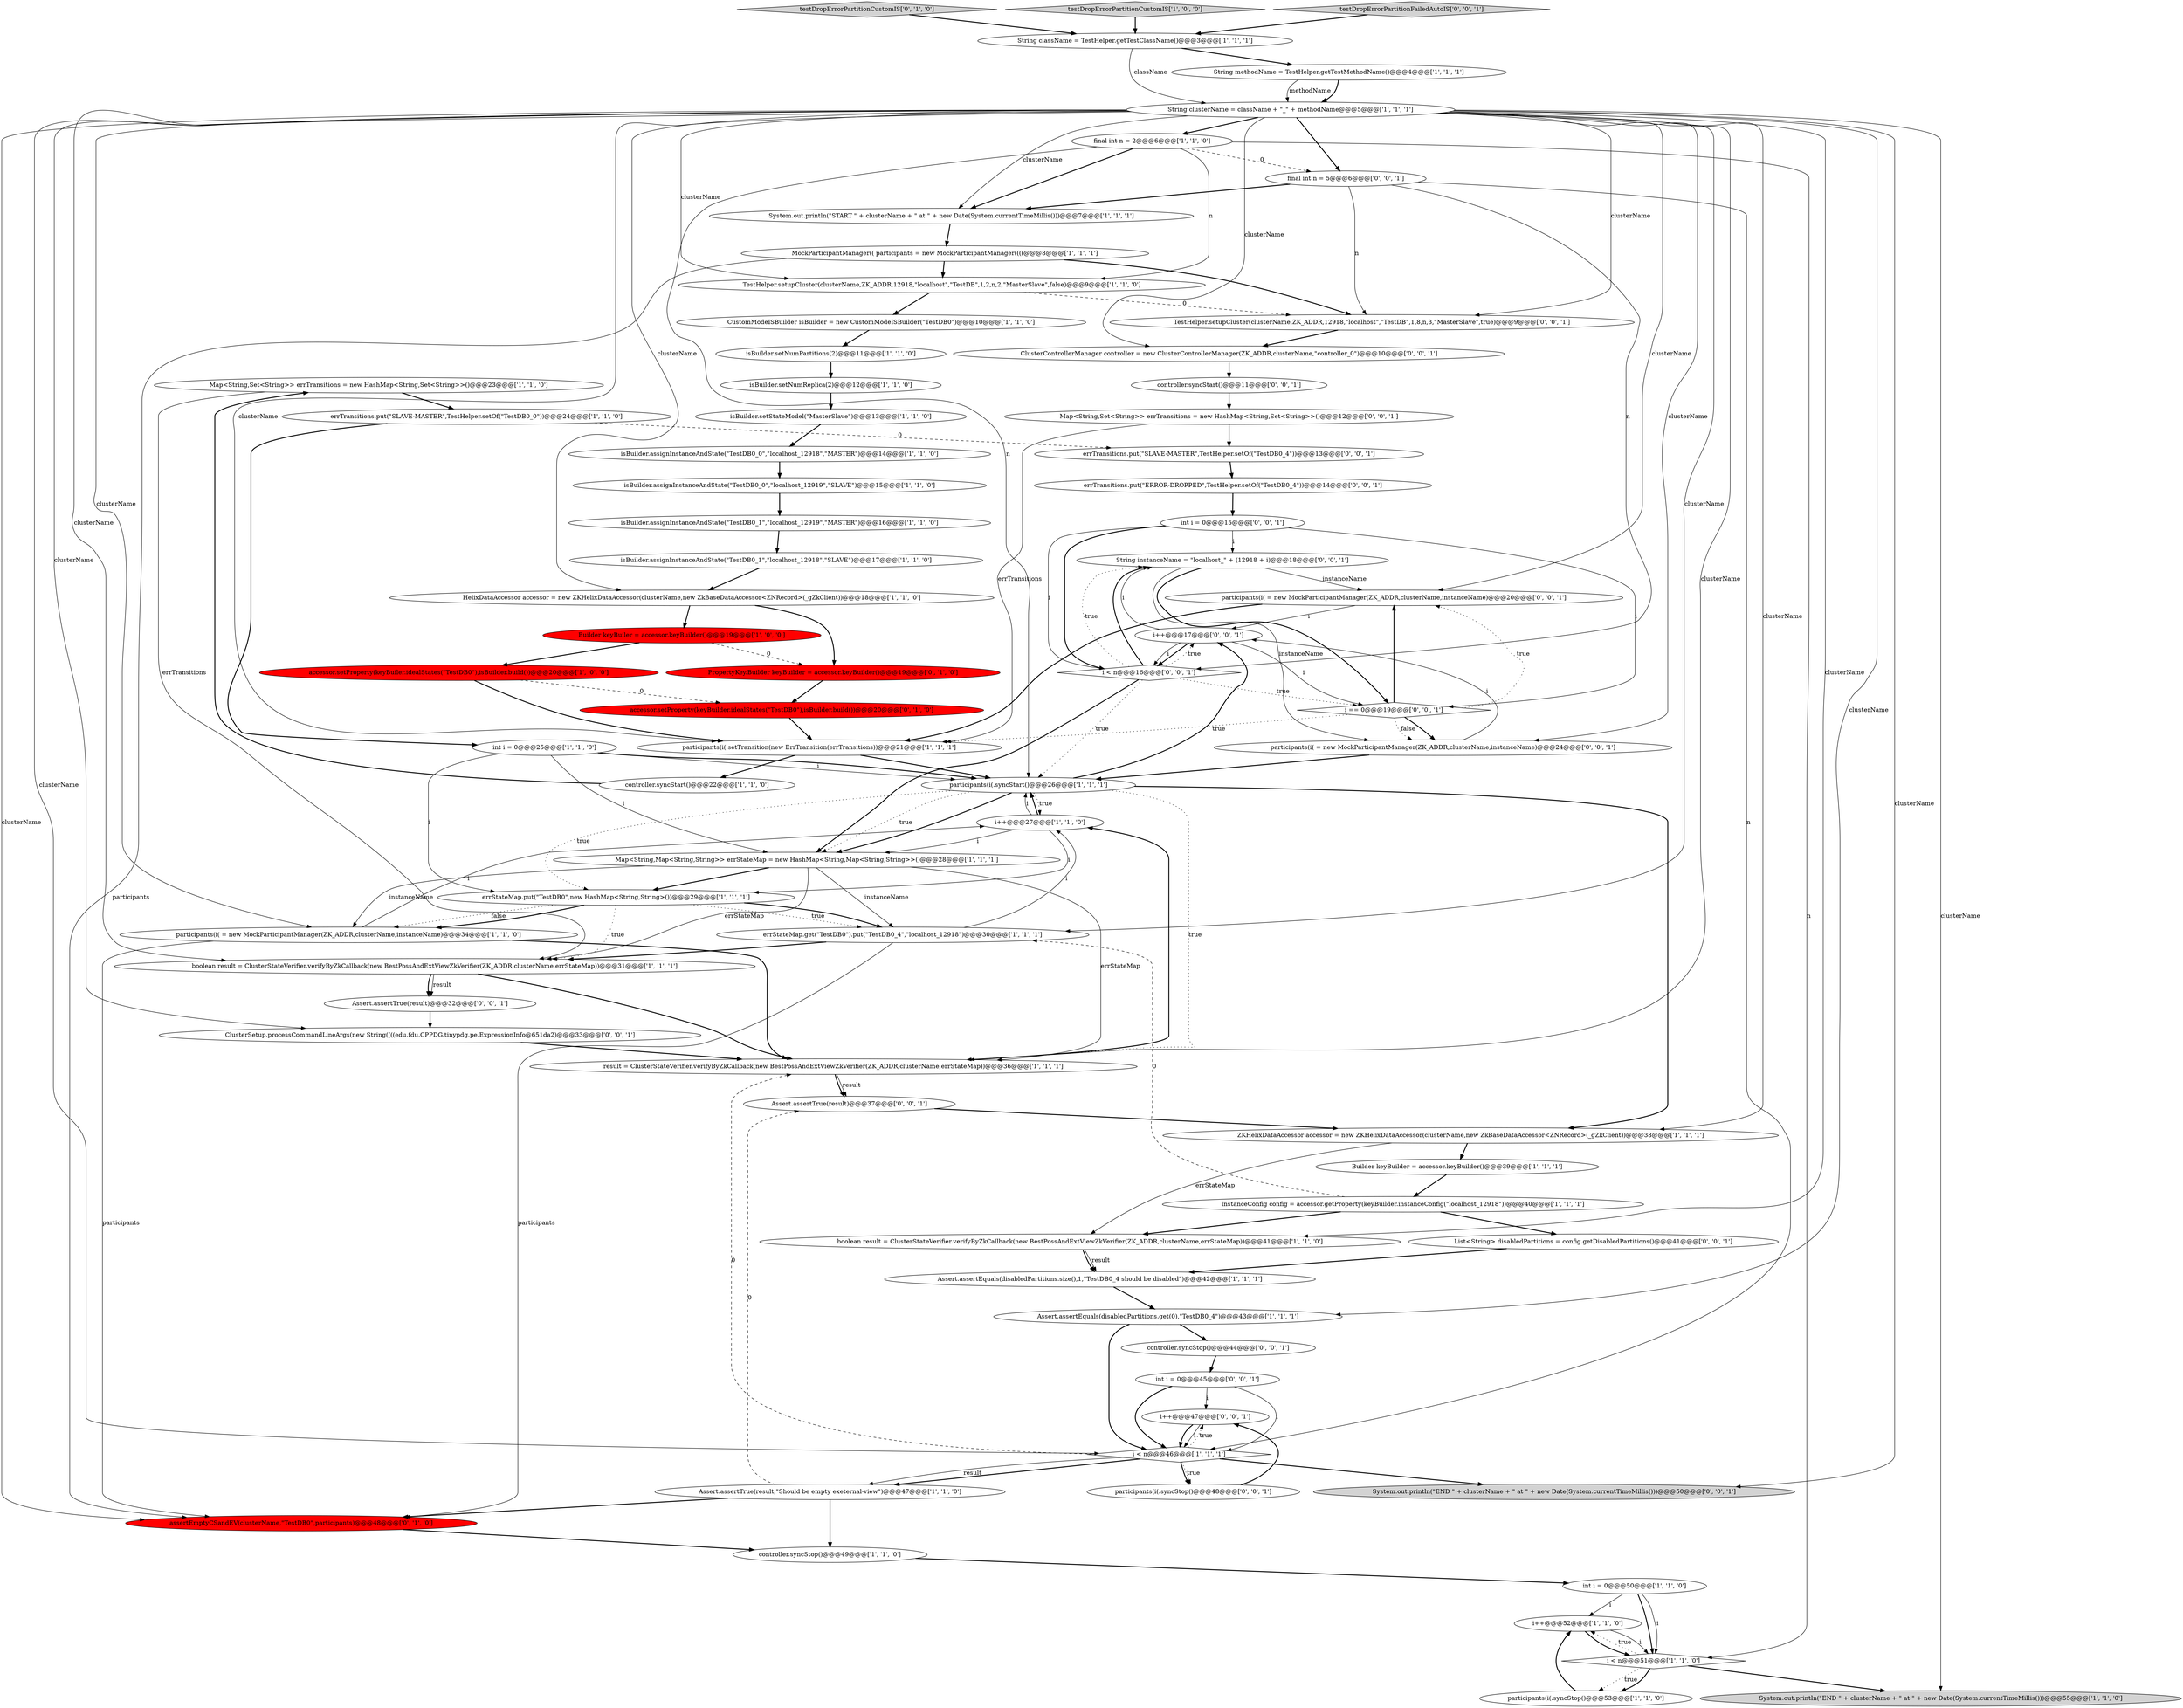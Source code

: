 digraph {
33 [style = filled, label = "Map<String,Set<String>> errTransitions = new HashMap<String,Set<String>>()@@@23@@@['1', '1', '0']", fillcolor = white, shape = ellipse image = "AAA0AAABBB1BBB"];
12 [style = filled, label = "i++@@@27@@@['1', '1', '0']", fillcolor = white, shape = ellipse image = "AAA0AAABBB1BBB"];
5 [style = filled, label = "boolean result = ClusterStateVerifier.verifyByZkCallback(new BestPossAndExtViewZkVerifier(ZK_ADDR,clusterName,errStateMap))@@@41@@@['1', '1', '0']", fillcolor = white, shape = ellipse image = "AAA0AAABBB1BBB"];
10 [style = filled, label = "errTransitions.put(\"SLAVE-MASTER\",TestHelper.setOf(\"TestDB0_0\"))@@@24@@@['1', '1', '0']", fillcolor = white, shape = ellipse image = "AAA0AAABBB1BBB"];
49 [style = filled, label = "testDropErrorPartitionCustomIS['0', '1', '0']", fillcolor = lightgray, shape = diamond image = "AAA0AAABBB2BBB"];
50 [style = filled, label = "ClusterSetup.processCommandLineArgs(new String((((edu.fdu.CPPDG.tinypdg.pe.ExpressionInfo@651da2)@@@33@@@['0', '0', '1']", fillcolor = white, shape = ellipse image = "AAA0AAABBB3BBB"];
39 [style = filled, label = "i++@@@52@@@['1', '1', '0']", fillcolor = white, shape = ellipse image = "AAA0AAABBB1BBB"];
66 [style = filled, label = "errTransitions.put(\"SLAVE-MASTER\",TestHelper.setOf(\"TestDB0_4\"))@@@13@@@['0', '0', '1']", fillcolor = white, shape = ellipse image = "AAA0AAABBB3BBB"];
8 [style = filled, label = "Assert.assertEquals(disabledPartitions.size(),1,\"TestDB0_4 should be disabled\")@@@42@@@['1', '1', '1']", fillcolor = white, shape = ellipse image = "AAA0AAABBB1BBB"];
13 [style = filled, label = "controller.syncStart()@@@22@@@['1', '1', '0']", fillcolor = white, shape = ellipse image = "AAA0AAABBB1BBB"];
28 [style = filled, label = "isBuilder.assignInstanceAndState(\"TestDB0_0\",\"localhost_12918\",\"MASTER\")@@@14@@@['1', '1', '0']", fillcolor = white, shape = ellipse image = "AAA0AAABBB1BBB"];
31 [style = filled, label = "TestHelper.setupCluster(clusterName,ZK_ADDR,12918,\"localhost\",\"TestDB\",1,2,n,2,\"MasterSlave\",false)@@@9@@@['1', '1', '0']", fillcolor = white, shape = ellipse image = "AAA0AAABBB1BBB"];
64 [style = filled, label = "controller.syncStop()@@@44@@@['0', '0', '1']", fillcolor = white, shape = ellipse image = "AAA0AAABBB3BBB"];
6 [style = filled, label = "MockParticipantManager(( participants = new MockParticipantManager((((@@@8@@@['1', '1', '1']", fillcolor = white, shape = ellipse image = "AAA0AAABBB1BBB"];
15 [style = filled, label = "isBuilder.assignInstanceAndState(\"TestDB0_1\",\"localhost_12919\",\"MASTER\")@@@16@@@['1', '1', '0']", fillcolor = white, shape = ellipse image = "AAA0AAABBB1BBB"];
22 [style = filled, label = "isBuilder.setNumPartitions(2)@@@11@@@['1', '1', '0']", fillcolor = white, shape = ellipse image = "AAA0AAABBB1BBB"];
16 [style = filled, label = "errStateMap.put(\"TestDB0\",new HashMap<String,String>())@@@29@@@['1', '1', '1']", fillcolor = white, shape = ellipse image = "AAA0AAABBB1BBB"];
27 [style = filled, label = "System.out.println(\"END \" + clusterName + \" at \" + new Date(System.currentTimeMillis()))@@@55@@@['1', '1', '0']", fillcolor = lightgray, shape = ellipse image = "AAA0AAABBB1BBB"];
35 [style = filled, label = "errStateMap.get(\"TestDB0\").put(\"TestDB0_4\",\"localhost_12918\")@@@30@@@['1', '1', '1']", fillcolor = white, shape = ellipse image = "AAA0AAABBB1BBB"];
42 [style = filled, label = "participants(i(.syncStop()@@@53@@@['1', '1', '0']", fillcolor = white, shape = ellipse image = "AAA0AAABBB1BBB"];
53 [style = filled, label = "final int n = 5@@@6@@@['0', '0', '1']", fillcolor = white, shape = ellipse image = "AAA0AAABBB3BBB"];
59 [style = filled, label = "i++@@@47@@@['0', '0', '1']", fillcolor = white, shape = ellipse image = "AAA0AAABBB3BBB"];
38 [style = filled, label = "HelixDataAccessor accessor = new ZKHelixDataAccessor(clusterName,new ZkBaseDataAccessor<ZNRecord>(_gZkClient))@@@18@@@['1', '1', '0']", fillcolor = white, shape = ellipse image = "AAA0AAABBB1BBB"];
3 [style = filled, label = "System.out.println(\"START \" + clusterName + \" at \" + new Date(System.currentTimeMillis()))@@@7@@@['1', '1', '1']", fillcolor = white, shape = ellipse image = "AAA0AAABBB1BBB"];
62 [style = filled, label = "String instanceName = \"localhost_\" + (12918 + i)@@@18@@@['0', '0', '1']", fillcolor = white, shape = ellipse image = "AAA0AAABBB3BBB"];
29 [style = filled, label = "isBuilder.setNumReplica(2)@@@12@@@['1', '1', '0']", fillcolor = white, shape = ellipse image = "AAA0AAABBB1BBB"];
37 [style = filled, label = "i < n@@@46@@@['1', '1', '1']", fillcolor = white, shape = diamond image = "AAA0AAABBB1BBB"];
25 [style = filled, label = "testDropErrorPartitionCustomIS['1', '0', '0']", fillcolor = lightgray, shape = diamond image = "AAA0AAABBB1BBB"];
34 [style = filled, label = "final int n = 2@@@6@@@['1', '1', '0']", fillcolor = white, shape = ellipse image = "AAA0AAABBB1BBB"];
18 [style = filled, label = "int i = 0@@@25@@@['1', '1', '0']", fillcolor = white, shape = ellipse image = "AAA0AAABBB1BBB"];
11 [style = filled, label = "String className = TestHelper.getTestClassName()@@@3@@@['1', '1', '1']", fillcolor = white, shape = ellipse image = "AAA0AAABBB1BBB"];
4 [style = filled, label = "isBuilder.assignInstanceAndState(\"TestDB0_1\",\"localhost_12918\",\"SLAVE\")@@@17@@@['1', '1', '0']", fillcolor = white, shape = ellipse image = "AAA0AAABBB1BBB"];
20 [style = filled, label = "participants(i( = new MockParticipantManager(ZK_ADDR,clusterName,instanceName)@@@34@@@['1', '1', '0']", fillcolor = white, shape = ellipse image = "AAA0AAABBB1BBB"];
40 [style = filled, label = "accessor.setProperty(keyBuiler.idealStates(\"TestDB0\"),isBuilder.build())@@@20@@@['1', '0', '0']", fillcolor = red, shape = ellipse image = "AAA1AAABBB1BBB"];
41 [style = filled, label = "Builder keyBuiler = accessor.keyBuilder()@@@19@@@['1', '0', '0']", fillcolor = red, shape = ellipse image = "AAA1AAABBB1BBB"];
68 [style = filled, label = "System.out.println(\"END \" + clusterName + \" at \" + new Date(System.currentTimeMillis()))@@@50@@@['0', '0', '1']", fillcolor = lightgray, shape = ellipse image = "AAA0AAABBB3BBB"];
65 [style = filled, label = "int i = 0@@@15@@@['0', '0', '1']", fillcolor = white, shape = ellipse image = "AAA0AAABBB3BBB"];
60 [style = filled, label = "Assert.assertTrue(result)@@@37@@@['0', '0', '1']", fillcolor = white, shape = ellipse image = "AAA0AAABBB3BBB"];
69 [style = filled, label = "testDropErrorPartitionFailedAutoIS['0', '0', '1']", fillcolor = lightgray, shape = diamond image = "AAA0AAABBB3BBB"];
21 [style = filled, label = "ZKHelixDataAccessor accessor = new ZKHelixDataAccessor(clusterName,new ZkBaseDataAccessor<ZNRecord>(_gZkClient))@@@38@@@['1', '1', '1']", fillcolor = white, shape = ellipse image = "AAA0AAABBB1BBB"];
70 [style = filled, label = "participants(i( = new MockParticipantManager(ZK_ADDR,clusterName,instanceName)@@@20@@@['0', '0', '1']", fillcolor = white, shape = ellipse image = "AAA0AAABBB3BBB"];
47 [style = filled, label = "accessor.setProperty(keyBuilder.idealStates(\"TestDB0\"),isBuilder.build())@@@20@@@['0', '1', '0']", fillcolor = red, shape = ellipse image = "AAA1AAABBB2BBB"];
73 [style = filled, label = "Assert.assertTrue(result)@@@32@@@['0', '0', '1']", fillcolor = white, shape = ellipse image = "AAA0AAABBB3BBB"];
58 [style = filled, label = "int i = 0@@@45@@@['0', '0', '1']", fillcolor = white, shape = ellipse image = "AAA0AAABBB3BBB"];
26 [style = filled, label = "result = ClusterStateVerifier.verifyByZkCallback(new BestPossAndExtViewZkVerifier(ZK_ADDR,clusterName,errStateMap))@@@36@@@['1', '1', '1']", fillcolor = white, shape = ellipse image = "AAA0AAABBB1BBB"];
2 [style = filled, label = "i < n@@@51@@@['1', '1', '0']", fillcolor = white, shape = diamond image = "AAA0AAABBB1BBB"];
56 [style = filled, label = "TestHelper.setupCluster(clusterName,ZK_ADDR,12918,\"localhost\",\"TestDB\",1,8,n,3,\"MasterSlave\",true)@@@9@@@['0', '0', '1']", fillcolor = white, shape = ellipse image = "AAA0AAABBB3BBB"];
72 [style = filled, label = "i == 0@@@19@@@['0', '0', '1']", fillcolor = white, shape = diamond image = "AAA0AAABBB3BBB"];
48 [style = filled, label = "assertEmptyCSandEV(clusterName,\"TestDB0\",participants)@@@48@@@['0', '1', '0']", fillcolor = red, shape = ellipse image = "AAA1AAABBB2BBB"];
57 [style = filled, label = "participants(i(.syncStop()@@@48@@@['0', '0', '1']", fillcolor = white, shape = ellipse image = "AAA0AAABBB3BBB"];
52 [style = filled, label = "i++@@@17@@@['0', '0', '1']", fillcolor = white, shape = ellipse image = "AAA0AAABBB3BBB"];
43 [style = filled, label = "Map<String,Map<String,String>> errStateMap = new HashMap<String,Map<String,String>>()@@@28@@@['1', '1', '1']", fillcolor = white, shape = ellipse image = "AAA0AAABBB1BBB"];
63 [style = filled, label = "Map<String,Set<String>> errTransitions = new HashMap<String,Set<String>>()@@@12@@@['0', '0', '1']", fillcolor = white, shape = ellipse image = "AAA0AAABBB3BBB"];
24 [style = filled, label = "controller.syncStop()@@@49@@@['1', '1', '0']", fillcolor = white, shape = ellipse image = "AAA0AAABBB1BBB"];
32 [style = filled, label = "CustomModeISBuilder isBuilder = new CustomModeISBuilder(\"TestDB0\")@@@10@@@['1', '1', '0']", fillcolor = white, shape = ellipse image = "AAA0AAABBB1BBB"];
9 [style = filled, label = "Assert.assertTrue(result,\"Should be empty exeternal-view\")@@@47@@@['1', '1', '0']", fillcolor = white, shape = ellipse image = "AAA0AAABBB1BBB"];
19 [style = filled, label = "boolean result = ClusterStateVerifier.verifyByZkCallback(new BestPossAndExtViewZkVerifier(ZK_ADDR,clusterName,errStateMap))@@@31@@@['1', '1', '1']", fillcolor = white, shape = ellipse image = "AAA0AAABBB1BBB"];
67 [style = filled, label = "List<String> disabledPartitions = config.getDisabledPartitions()@@@41@@@['0', '0', '1']", fillcolor = white, shape = ellipse image = "AAA0AAABBB3BBB"];
45 [style = filled, label = "int i = 0@@@50@@@['1', '1', '0']", fillcolor = white, shape = ellipse image = "AAA0AAABBB1BBB"];
1 [style = filled, label = "Assert.assertEquals(disabledPartitions.get(0),\"TestDB0_4\")@@@43@@@['1', '1', '1']", fillcolor = white, shape = ellipse image = "AAA0AAABBB1BBB"];
0 [style = filled, label = "isBuilder.setStateModel(\"MasterSlave\")@@@13@@@['1', '1', '0']", fillcolor = white, shape = ellipse image = "AAA0AAABBB1BBB"];
17 [style = filled, label = "isBuilder.assignInstanceAndState(\"TestDB0_0\",\"localhost_12919\",\"SLAVE\")@@@15@@@['1', '1', '0']", fillcolor = white, shape = ellipse image = "AAA0AAABBB1BBB"];
46 [style = filled, label = "PropertyKey.Builder keyBuilder = accessor.keyBuilder()@@@19@@@['0', '1', '0']", fillcolor = red, shape = ellipse image = "AAA1AAABBB2BBB"];
54 [style = filled, label = "participants(i( = new MockParticipantManager(ZK_ADDR,clusterName,instanceName)@@@24@@@['0', '0', '1']", fillcolor = white, shape = ellipse image = "AAA0AAABBB3BBB"];
36 [style = filled, label = "String methodName = TestHelper.getTestMethodName()@@@4@@@['1', '1', '1']", fillcolor = white, shape = ellipse image = "AAA0AAABBB1BBB"];
55 [style = filled, label = "ClusterControllerManager controller = new ClusterControllerManager(ZK_ADDR,clusterName,\"controller_0\")@@@10@@@['0', '0', '1']", fillcolor = white, shape = ellipse image = "AAA0AAABBB3BBB"];
7 [style = filled, label = "participants(i(.setTransition(new ErrTransition(errTransitions))@@@21@@@['1', '1', '1']", fillcolor = white, shape = ellipse image = "AAA0AAABBB1BBB"];
44 [style = filled, label = "InstanceConfig config = accessor.getProperty(keyBuilder.instanceConfig(\"localhost_12918\"))@@@40@@@['1', '1', '1']", fillcolor = white, shape = ellipse image = "AAA0AAABBB1BBB"];
61 [style = filled, label = "i < n@@@16@@@['0', '0', '1']", fillcolor = white, shape = diamond image = "AAA0AAABBB3BBB"];
23 [style = filled, label = "participants(i(.syncStart()@@@26@@@['1', '1', '1']", fillcolor = white, shape = ellipse image = "AAA0AAABBB1BBB"];
30 [style = filled, label = "String clusterName = className + \"_\" + methodName@@@5@@@['1', '1', '1']", fillcolor = white, shape = ellipse image = "AAA0AAABBB1BBB"];
14 [style = filled, label = "Builder keyBuilder = accessor.keyBuilder()@@@39@@@['1', '1', '1']", fillcolor = white, shape = ellipse image = "AAA0AAABBB1BBB"];
71 [style = filled, label = "errTransitions.put(\"ERROR-DROPPED\",TestHelper.setOf(\"TestDB0_4\"))@@@14@@@['0', '0', '1']", fillcolor = white, shape = ellipse image = "AAA0AAABBB3BBB"];
51 [style = filled, label = "controller.syncStart()@@@11@@@['0', '0', '1']", fillcolor = white, shape = ellipse image = "AAA0AAABBB3BBB"];
61->62 [style = dotted, label="true"];
32->22 [style = bold, label=""];
40->47 [style = dashed, label="0"];
43->19 [style = solid, label="errStateMap"];
61->43 [style = bold, label=""];
37->57 [style = dotted, label="true"];
34->2 [style = solid, label="n"];
47->7 [style = bold, label=""];
20->26 [style = bold, label=""];
29->0 [style = bold, label=""];
18->23 [style = solid, label="i"];
30->70 [style = solid, label="clusterName"];
55->51 [style = bold, label=""];
38->41 [style = bold, label=""];
30->37 [style = solid, label="clusterName"];
57->59 [style = bold, label=""];
11->36 [style = bold, label=""];
37->9 [style = bold, label=""];
8->1 [style = bold, label=""];
31->56 [style = dashed, label="0"];
26->60 [style = bold, label=""];
26->12 [style = bold, label=""];
63->66 [style = bold, label=""];
67->8 [style = bold, label=""];
2->39 [style = dotted, label="true"];
30->3 [style = solid, label="clusterName"];
30->21 [style = solid, label="clusterName"];
23->52 [style = bold, label=""];
30->54 [style = solid, label="clusterName"];
10->66 [style = dashed, label="0"];
34->23 [style = solid, label="n"];
53->56 [style = solid, label="n"];
20->12 [style = solid, label="i"];
9->60 [style = dashed, label="0"];
62->54 [style = solid, label="instanceName"];
71->65 [style = bold, label=""];
48->24 [style = bold, label=""];
9->24 [style = bold, label=""];
18->43 [style = solid, label="i"];
12->23 [style = solid, label="i"];
65->61 [style = solid, label="i"];
54->52 [style = solid, label="i"];
65->62 [style = solid, label="i"];
62->70 [style = solid, label="instanceName"];
43->16 [style = bold, label=""];
4->38 [style = bold, label=""];
30->38 [style = solid, label="clusterName"];
20->48 [style = solid, label="participants"];
60->21 [style = bold, label=""];
35->12 [style = solid, label="i"];
52->62 [style = solid, label="i"];
19->73 [style = bold, label=""];
61->52 [style = dotted, label="true"];
35->48 [style = solid, label="participants"];
63->7 [style = solid, label="errTransitions"];
9->48 [style = bold, label=""];
23->43 [style = dotted, label="true"];
30->34 [style = bold, label=""];
58->59 [style = solid, label="i"];
41->46 [style = dashed, label="0"];
30->5 [style = solid, label="clusterName"];
36->30 [style = bold, label=""];
52->72 [style = solid, label="i"];
58->37 [style = solid, label="i"];
21->5 [style = solid, label="errStateMap"];
19->26 [style = bold, label=""];
30->68 [style = solid, label="clusterName"];
7->23 [style = bold, label=""];
66->71 [style = bold, label=""];
17->15 [style = bold, label=""];
2->27 [style = bold, label=""];
30->7 [style = solid, label="clusterName"];
72->7 [style = dotted, label="true"];
38->46 [style = bold, label=""];
70->7 [style = bold, label=""];
43->20 [style = solid, label="instanceName"];
65->61 [style = bold, label=""];
16->20 [style = bold, label=""];
36->30 [style = solid, label="methodName"];
30->48 [style = solid, label="clusterName"];
52->61 [style = solid, label="i"];
19->73 [style = solid, label="result"];
30->35 [style = solid, label="clusterName"];
51->63 [style = bold, label=""];
23->16 [style = dotted, label="true"];
10->18 [style = bold, label=""];
30->56 [style = solid, label="clusterName"];
18->23 [style = bold, label=""];
11->30 [style = solid, label="className"];
52->61 [style = bold, label=""];
16->35 [style = dotted, label="true"];
18->16 [style = solid, label="i"];
31->32 [style = bold, label=""];
42->39 [style = bold, label=""];
23->43 [style = bold, label=""];
53->61 [style = solid, label="n"];
70->52 [style = solid, label="i"];
22->29 [style = bold, label=""];
58->37 [style = bold, label=""];
33->19 [style = solid, label="errTransitions"];
3->6 [style = bold, label=""];
59->37 [style = bold, label=""];
30->53 [style = bold, label=""];
44->67 [style = bold, label=""];
69->11 [style = bold, label=""];
45->2 [style = bold, label=""];
61->72 [style = dotted, label="true"];
39->2 [style = solid, label="i"];
24->45 [style = bold, label=""];
5->8 [style = solid, label="result"];
30->27 [style = solid, label="clusterName"];
6->56 [style = bold, label=""];
2->42 [style = dotted, label="true"];
30->19 [style = solid, label="clusterName"];
41->40 [style = bold, label=""];
37->59 [style = dotted, label="true"];
39->2 [style = bold, label=""];
37->9 [style = solid, label="result"];
72->70 [style = dotted, label="true"];
65->72 [style = solid, label="i"];
28->17 [style = bold, label=""];
30->26 [style = solid, label="clusterName"];
61->23 [style = dotted, label="true"];
64->58 [style = bold, label=""];
37->26 [style = dashed, label="0"];
44->5 [style = bold, label=""];
49->11 [style = bold, label=""];
61->62 [style = bold, label=""];
12->43 [style = solid, label="i"];
54->23 [style = bold, label=""];
1->37 [style = bold, label=""];
21->14 [style = bold, label=""];
37->57 [style = bold, label=""];
43->35 [style = solid, label="instanceName"];
7->13 [style = bold, label=""];
50->26 [style = bold, label=""];
59->37 [style = solid, label="i"];
16->19 [style = dotted, label="true"];
5->8 [style = bold, label=""];
37->68 [style = bold, label=""];
30->20 [style = solid, label="clusterName"];
12->16 [style = solid, label="i"];
73->50 [style = bold, label=""];
26->60 [style = solid, label="result"];
72->70 [style = bold, label=""];
53->3 [style = bold, label=""];
44->35 [style = dashed, label="0"];
35->19 [style = bold, label=""];
72->54 [style = bold, label=""];
33->10 [style = bold, label=""];
46->47 [style = bold, label=""];
14->44 [style = bold, label=""];
45->2 [style = solid, label="i"];
30->55 [style = solid, label="clusterName"];
34->53 [style = dashed, label="0"];
30->1 [style = solid, label="clusterName"];
53->37 [style = solid, label="n"];
43->26 [style = solid, label="errStateMap"];
45->39 [style = solid, label="i"];
40->7 [style = bold, label=""];
23->26 [style = dotted, label="true"];
6->31 [style = bold, label=""];
16->20 [style = dotted, label="false"];
23->21 [style = bold, label=""];
34->3 [style = bold, label=""];
25->11 [style = bold, label=""];
62->72 [style = bold, label=""];
15->4 [style = bold, label=""];
30->31 [style = solid, label="clusterName"];
12->23 [style = bold, label=""];
34->31 [style = solid, label="n"];
16->35 [style = bold, label=""];
23->12 [style = dotted, label="true"];
13->33 [style = bold, label=""];
2->42 [style = bold, label=""];
72->54 [style = dotted, label="false"];
1->64 [style = bold, label=""];
0->28 [style = bold, label=""];
30->50 [style = solid, label="clusterName"];
56->55 [style = bold, label=""];
6->48 [style = solid, label="participants"];
}
